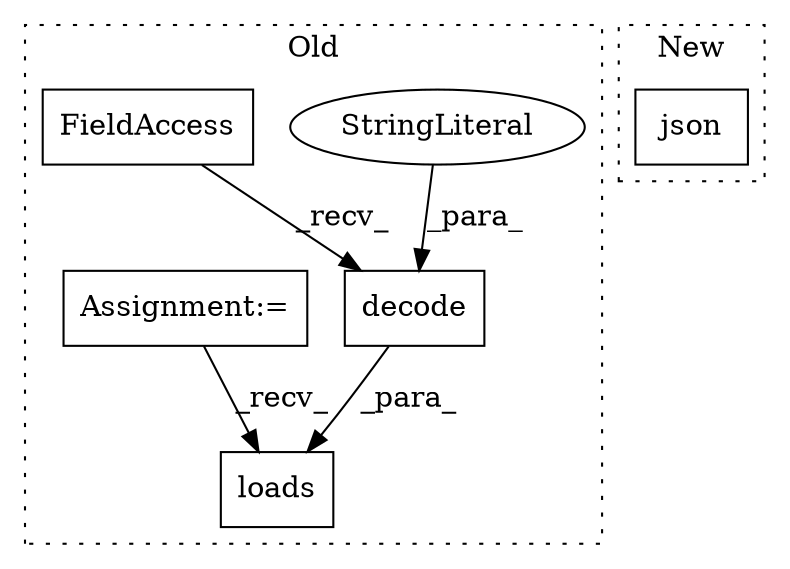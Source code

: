 digraph G {
subgraph cluster0 {
1 [label="decode" a="32" s="5006,5020" l="7,1" shape="box"];
3 [label="StringLiteral" a="45" s="5013" l="7" shape="ellipse"];
4 [label="loads" a="32" s="4988,5021" l="6,1" shape="box"];
5 [label="FieldAccess" a="22" s="4994" l="11" shape="box"];
6 [label="Assignment:=" a="7" s="4895" l="4" shape="box"];
label = "Old";
style="dotted";
}
subgraph cluster1 {
2 [label="json" a="32" s="8127" l="6" shape="box"];
label = "New";
style="dotted";
}
1 -> 4 [label="_para_"];
3 -> 1 [label="_para_"];
5 -> 1 [label="_recv_"];
6 -> 4 [label="_recv_"];
}